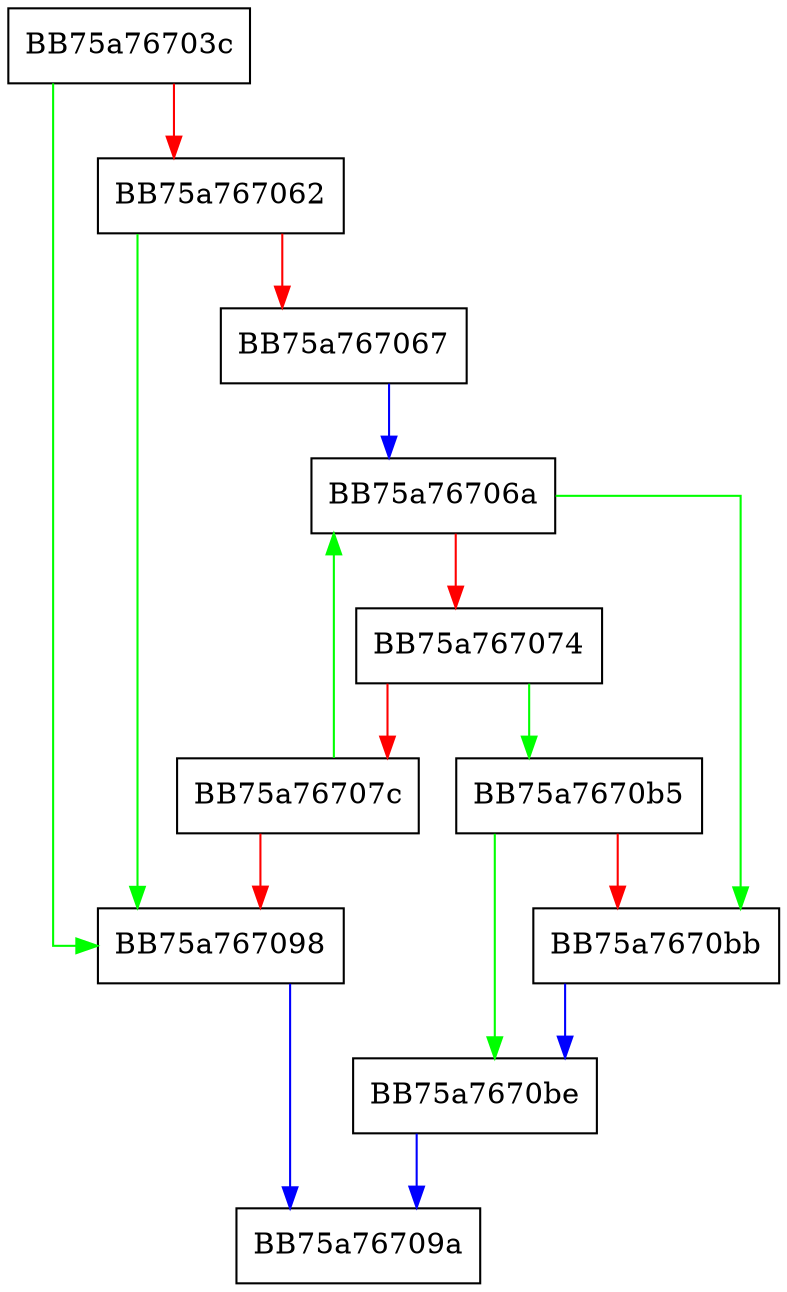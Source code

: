 digraph MatchExceptionFileName {
  node [shape="box"];
  graph [splines=ortho];
  BB75a76703c -> BB75a767098 [color="green"];
  BB75a76703c -> BB75a767062 [color="red"];
  BB75a767062 -> BB75a767098 [color="green"];
  BB75a767062 -> BB75a767067 [color="red"];
  BB75a767067 -> BB75a76706a [color="blue"];
  BB75a76706a -> BB75a7670bb [color="green"];
  BB75a76706a -> BB75a767074 [color="red"];
  BB75a767074 -> BB75a7670b5 [color="green"];
  BB75a767074 -> BB75a76707c [color="red"];
  BB75a76707c -> BB75a76706a [color="green"];
  BB75a76707c -> BB75a767098 [color="red"];
  BB75a767098 -> BB75a76709a [color="blue"];
  BB75a7670b5 -> BB75a7670be [color="green"];
  BB75a7670b5 -> BB75a7670bb [color="red"];
  BB75a7670bb -> BB75a7670be [color="blue"];
  BB75a7670be -> BB75a76709a [color="blue"];
}